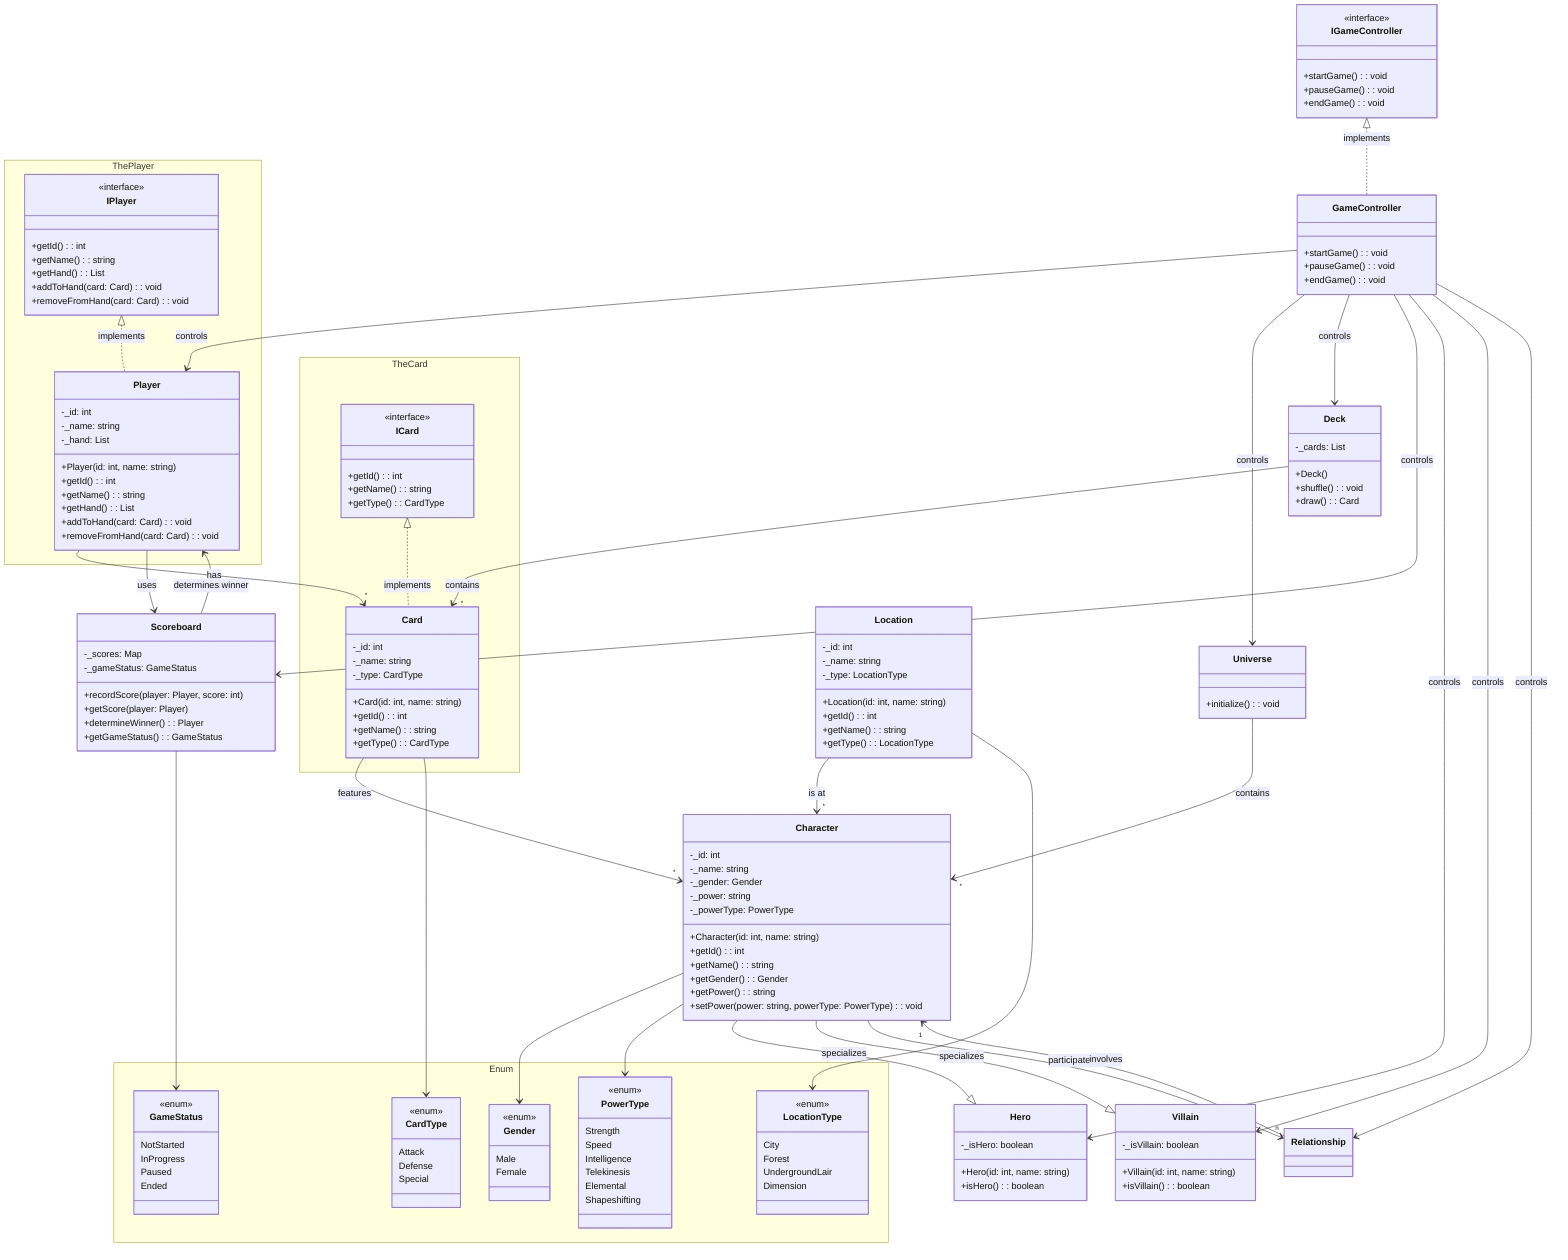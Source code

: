 classDiagram

namespace Enum {

  class Gender{
   <<enum>>
    Male
    Female
  }

  class PowerType {
  <<enum>>
    Strength
    Speed
    Intelligence
    Telekinesis
    Elemental
    Shapeshifting
  }

  class LocationType {
  <<enum>>
    City
    Forest
    UndergroundLair
    Dimension
  }

  class CardType {
  <<enum>>
    Attack
    Defense
    Special
  }

  class GameStatus {
  <<enum>>
    NotStarted
    InProgress
    Paused
    Ended
  }
}

class  IGameController {
<<interface>>
    +startGame(): void
    +pauseGame(): void
    +endGame(): void
}

class GameController {
    +startGame(): void
    +pauseGame(): void
    +endGame(): void
}

IGameController <|.. GameController : implements

namespace ThePlayer {
    class IPlayer {
     <<interface>>
        +getId(): int
        +getName(): string
        +getHand(): List<Card>
        +addToHand(card: Card): void
        +removeFromHand(card: Card): void
    }

    class Player {
        -_id: int
        -_name: string
        -_hand: List<Card>
        +Player(id: int, name: string)
        +getId(): int
        +getName(): string
        +getHand(): List<Card>
        +addToHand(card: Card): void
        +removeFromHand(card: Card): void
    }
}

IPlayer <|.. Player : implements

class Scoreboard {
    -_scores: Map<Player, int>
    -_gameStatus: GameStatus
    +recordScore(player: Player, score: int)
    +getScore(player: Player)
    +determineWinner(): Player
    +getGameStatus(): GameStatus
}

namespace TheCard {
    class ICard {
    <<interface>>
        +getId(): int
        +getName(): string
        +getType(): CardType
    }

    class Card {
        -_id: int
        -_name: string
        -_type: CardType
        +Card(id: int, name: string)
        +getId(): int
        +getName(): string
        +getType(): CardType
    }
}

ICard <|.. Card : implements

class Deck {
    -_cards: List<Card>
    +Deck()
    +shuffle(): void
    +draw(): Card
}


class Hero {
    -_isHero: boolean
    +Hero(id: int, name: string)
    +isHero(): boolean
}
  class Universe {
    +initialize(): void
  }
class Villain {
    -_isVillain: boolean
    +Villain(id: int, name: string)
    +isVillain(): boolean
}
  class Location {
    -_id: int
    -_name: string
    -_type: LocationType
    +Location(id: int, name: string)
    +getId(): int
    +getName(): string
    +getType(): LocationType
  }

  class Character {
    -_id: int
    -_name: string
    -_gender: Gender
    -_power: string
    -_powerType: PowerType
    +Character(id: int, name: string)
    +getId(): int
    +getName(): string
    +getGender(): Gender
    +getPower(): string
    +setPower(power: string, powerType: PowerType): void
  }
  Universe --> "*" Character : contains
  GameController --> Universe : controls
  GameController --> Player : controls
  GameController --> Deck : controls
  GameController --> Scoreboard : controls
  GameController --> Hero : controls
  GameController --> Villain : controls
  GameController --> Relationship : controls
  Character --> Gender
  Character -->PowerType
  Character --|> Hero : specializes
  Character --|> Villain : specializes
  Character --> "n" Relationship : participates in
  Player --> "*" Card : has
  Player --> Scoreboard : uses
  Card --> "*" Character : features
  Card --> CardType
  Location --> "*" Character : is at
  Location --> LocationType

  Deck --> "*" Card : contains
  Scoreboard --> Player : determines winner
  Scoreboard --> GameStatus
  Relationship --> "1" Character : involves
